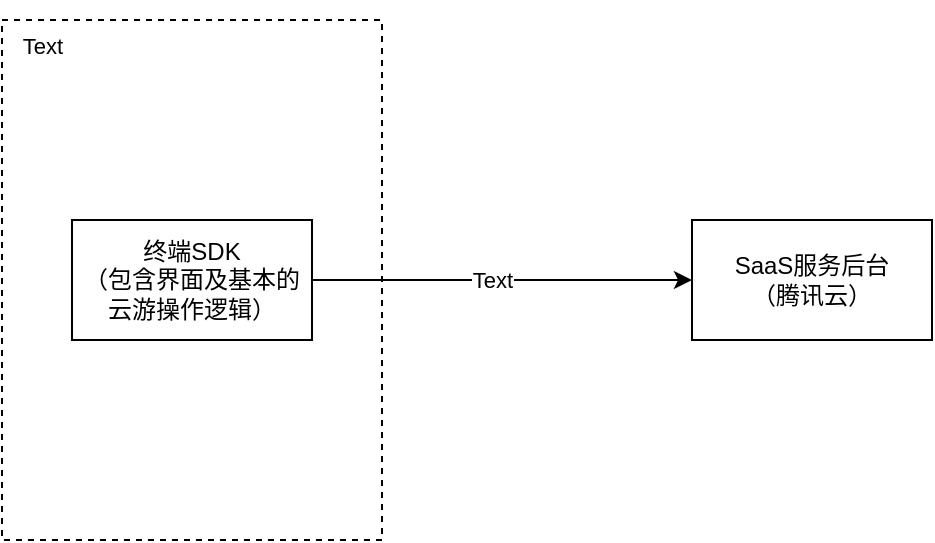 <mxfile version="15.7.1" type="github">
  <diagram id="Ht1M8jgEwFfnCIfOTk4-" name="Page-1">
    <mxGraphModel dx="786" dy="1129" grid="1" gridSize="10" guides="1" tooltips="1" connect="1" arrows="1" fold="1" page="1" pageScale="1" pageWidth="827" pageHeight="1169" math="0" shadow="0">
      <root>
        <mxCell id="0" />
        <mxCell id="1" parent="0" />
        <mxCell id="N6vxyuBvr8YppWgNzd5H-1" value="SaaS服务后台&lt;br&gt;（腾讯云）" style="rounded=0;whiteSpace=wrap;html=1;" vertex="1" parent="1">
          <mxGeometry x="420" y="250" width="120" height="60" as="geometry" />
        </mxCell>
        <mxCell id="N6vxyuBvr8YppWgNzd5H-3" style="edgeStyle=orthogonalEdgeStyle;rounded=0;orthogonalLoop=1;jettySize=auto;html=1;entryX=0;entryY=0.5;entryDx=0;entryDy=0;" edge="1" parent="1" source="N6vxyuBvr8YppWgNzd5H-2" target="N6vxyuBvr8YppWgNzd5H-1">
          <mxGeometry relative="1" as="geometry" />
        </mxCell>
        <mxCell id="N6vxyuBvr8YppWgNzd5H-4" value="Text" style="edgeLabel;html=1;align=center;verticalAlign=middle;resizable=0;points=[];" vertex="1" connectable="0" parent="N6vxyuBvr8YppWgNzd5H-3">
          <mxGeometry x="0.074" relative="1" as="geometry">
            <mxPoint x="-12" as="offset" />
          </mxGeometry>
        </mxCell>
        <mxCell id="N6vxyuBvr8YppWgNzd5H-2" value="终端SDK&lt;br&gt;（包含界面及基本的云游操作逻辑）" style="rounded=0;whiteSpace=wrap;html=1;" vertex="1" parent="1">
          <mxGeometry x="110" y="250" width="120" height="60" as="geometry" />
        </mxCell>
        <mxCell id="N6vxyuBvr8YppWgNzd5H-5" value="" style="rounded=0;whiteSpace=wrap;html=1;dashed=1;fillColor=none;" vertex="1" parent="1">
          <mxGeometry x="75" y="150" width="190" height="260" as="geometry" />
        </mxCell>
        <mxCell id="N6vxyuBvr8YppWgNzd5H-6" value="Text" style="edgeLabel;html=1;align=center;verticalAlign=middle;resizable=0;points=[];" vertex="1" connectable="0" parent="1">
          <mxGeometry x="160" y="140" as="geometry">
            <mxPoint x="-65" y="23" as="offset" />
          </mxGeometry>
        </mxCell>
      </root>
    </mxGraphModel>
  </diagram>
</mxfile>
